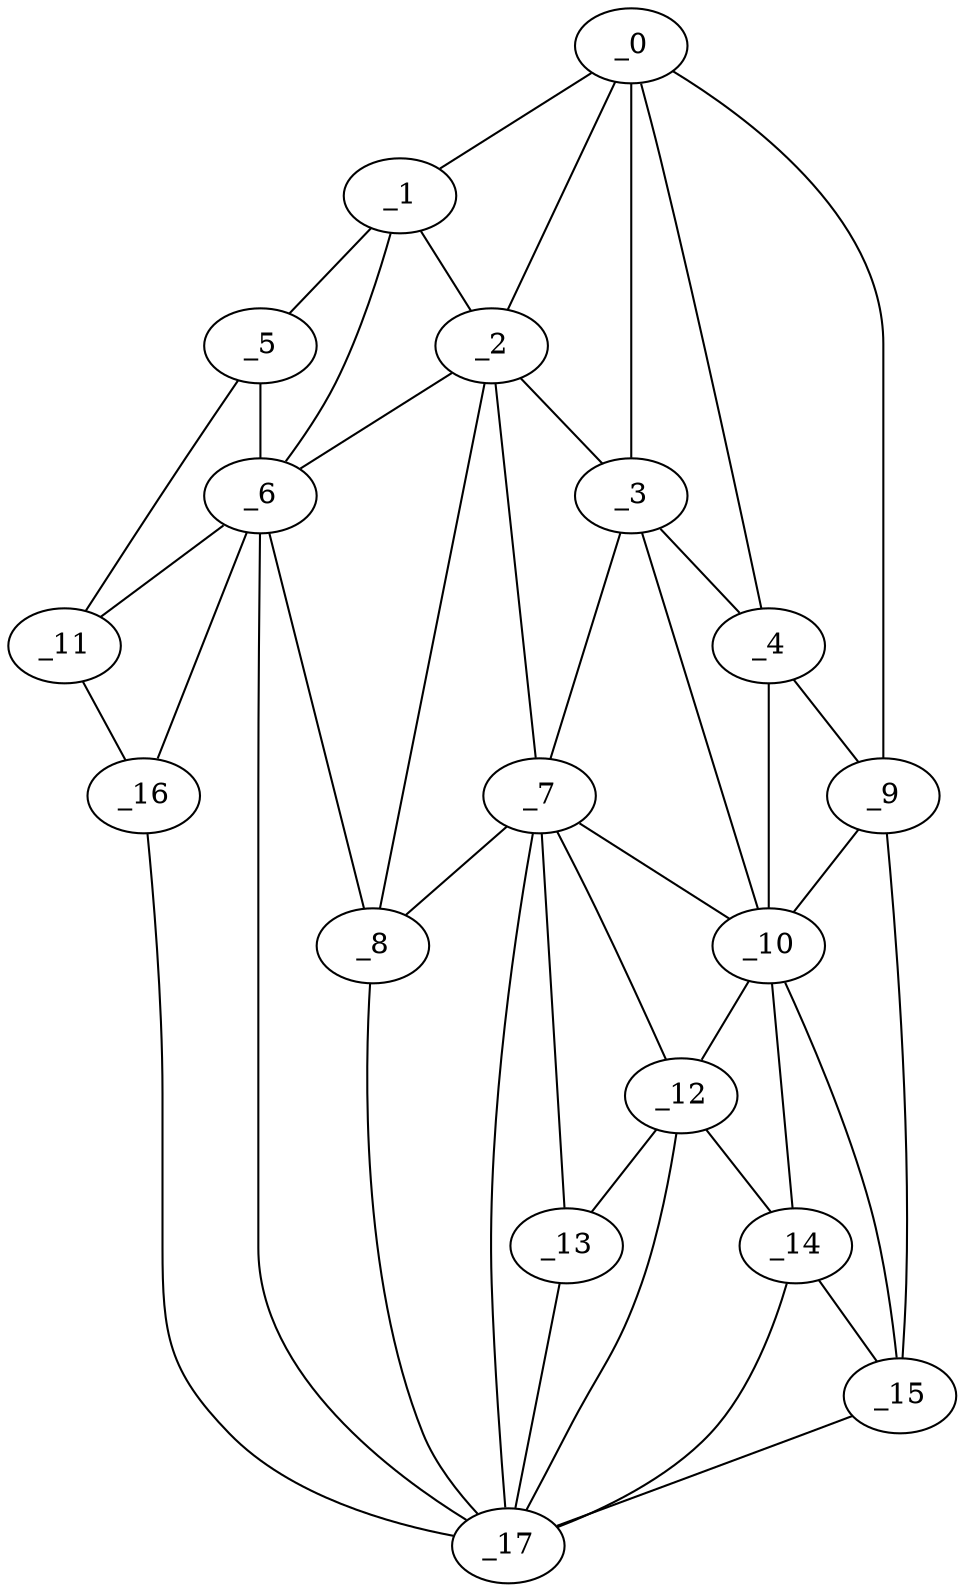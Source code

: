 graph "obj52__50.gxl" {
	_0	 [x=40,
		y=115];
	_1	 [x=42,
		y=4];
	_0 -- _1	 [valence=1];
	_2	 [x=47,
		y=42];
	_0 -- _2	 [valence=1];
	_3	 [x=48,
		y=86];
	_0 -- _3	 [valence=2];
	_4	 [x=53,
		y=119];
	_0 -- _4	 [valence=1];
	_9	 [x=63,
		y=124];
	_0 -- _9	 [valence=1];
	_1 -- _2	 [valence=2];
	_5	 [x=55,
		y=4];
	_1 -- _5	 [valence=1];
	_6	 [x=61,
		y=32];
	_1 -- _6	 [valence=1];
	_2 -- _3	 [valence=1];
	_2 -- _6	 [valence=2];
	_7	 [x=61,
		y=55];
	_2 -- _7	 [valence=2];
	_8	 [x=62,
		y=43];
	_2 -- _8	 [valence=2];
	_3 -- _4	 [valence=2];
	_3 -- _7	 [valence=2];
	_10	 [x=71,
		y=92];
	_3 -- _10	 [valence=2];
	_4 -- _9	 [valence=2];
	_4 -- _10	 [valence=1];
	_5 -- _6	 [valence=2];
	_11	 [x=83,
		y=12];
	_5 -- _11	 [valence=1];
	_6 -- _8	 [valence=2];
	_6 -- _11	 [valence=1];
	_16	 [x=90,
		y=15];
	_6 -- _16	 [valence=2];
	_17	 [x=91,
		y=49];
	_6 -- _17	 [valence=1];
	_7 -- _8	 [valence=2];
	_7 -- _10	 [valence=1];
	_12	 [x=85,
		y=80];
	_7 -- _12	 [valence=2];
	_13	 [x=86,
		y=67];
	_7 -- _13	 [valence=2];
	_7 -- _17	 [valence=2];
	_8 -- _17	 [valence=2];
	_9 -- _10	 [valence=2];
	_15	 [x=86,
		y=103];
	_9 -- _15	 [valence=1];
	_10 -- _12	 [valence=2];
	_14	 [x=86,
		y=93];
	_10 -- _14	 [valence=1];
	_10 -- _15	 [valence=2];
	_11 -- _16	 [valence=1];
	_12 -- _13	 [valence=2];
	_12 -- _14	 [valence=1];
	_12 -- _17	 [valence=2];
	_13 -- _17	 [valence=1];
	_14 -- _15	 [valence=2];
	_14 -- _17	 [valence=2];
	_15 -- _17	 [valence=1];
	_16 -- _17	 [valence=1];
}

